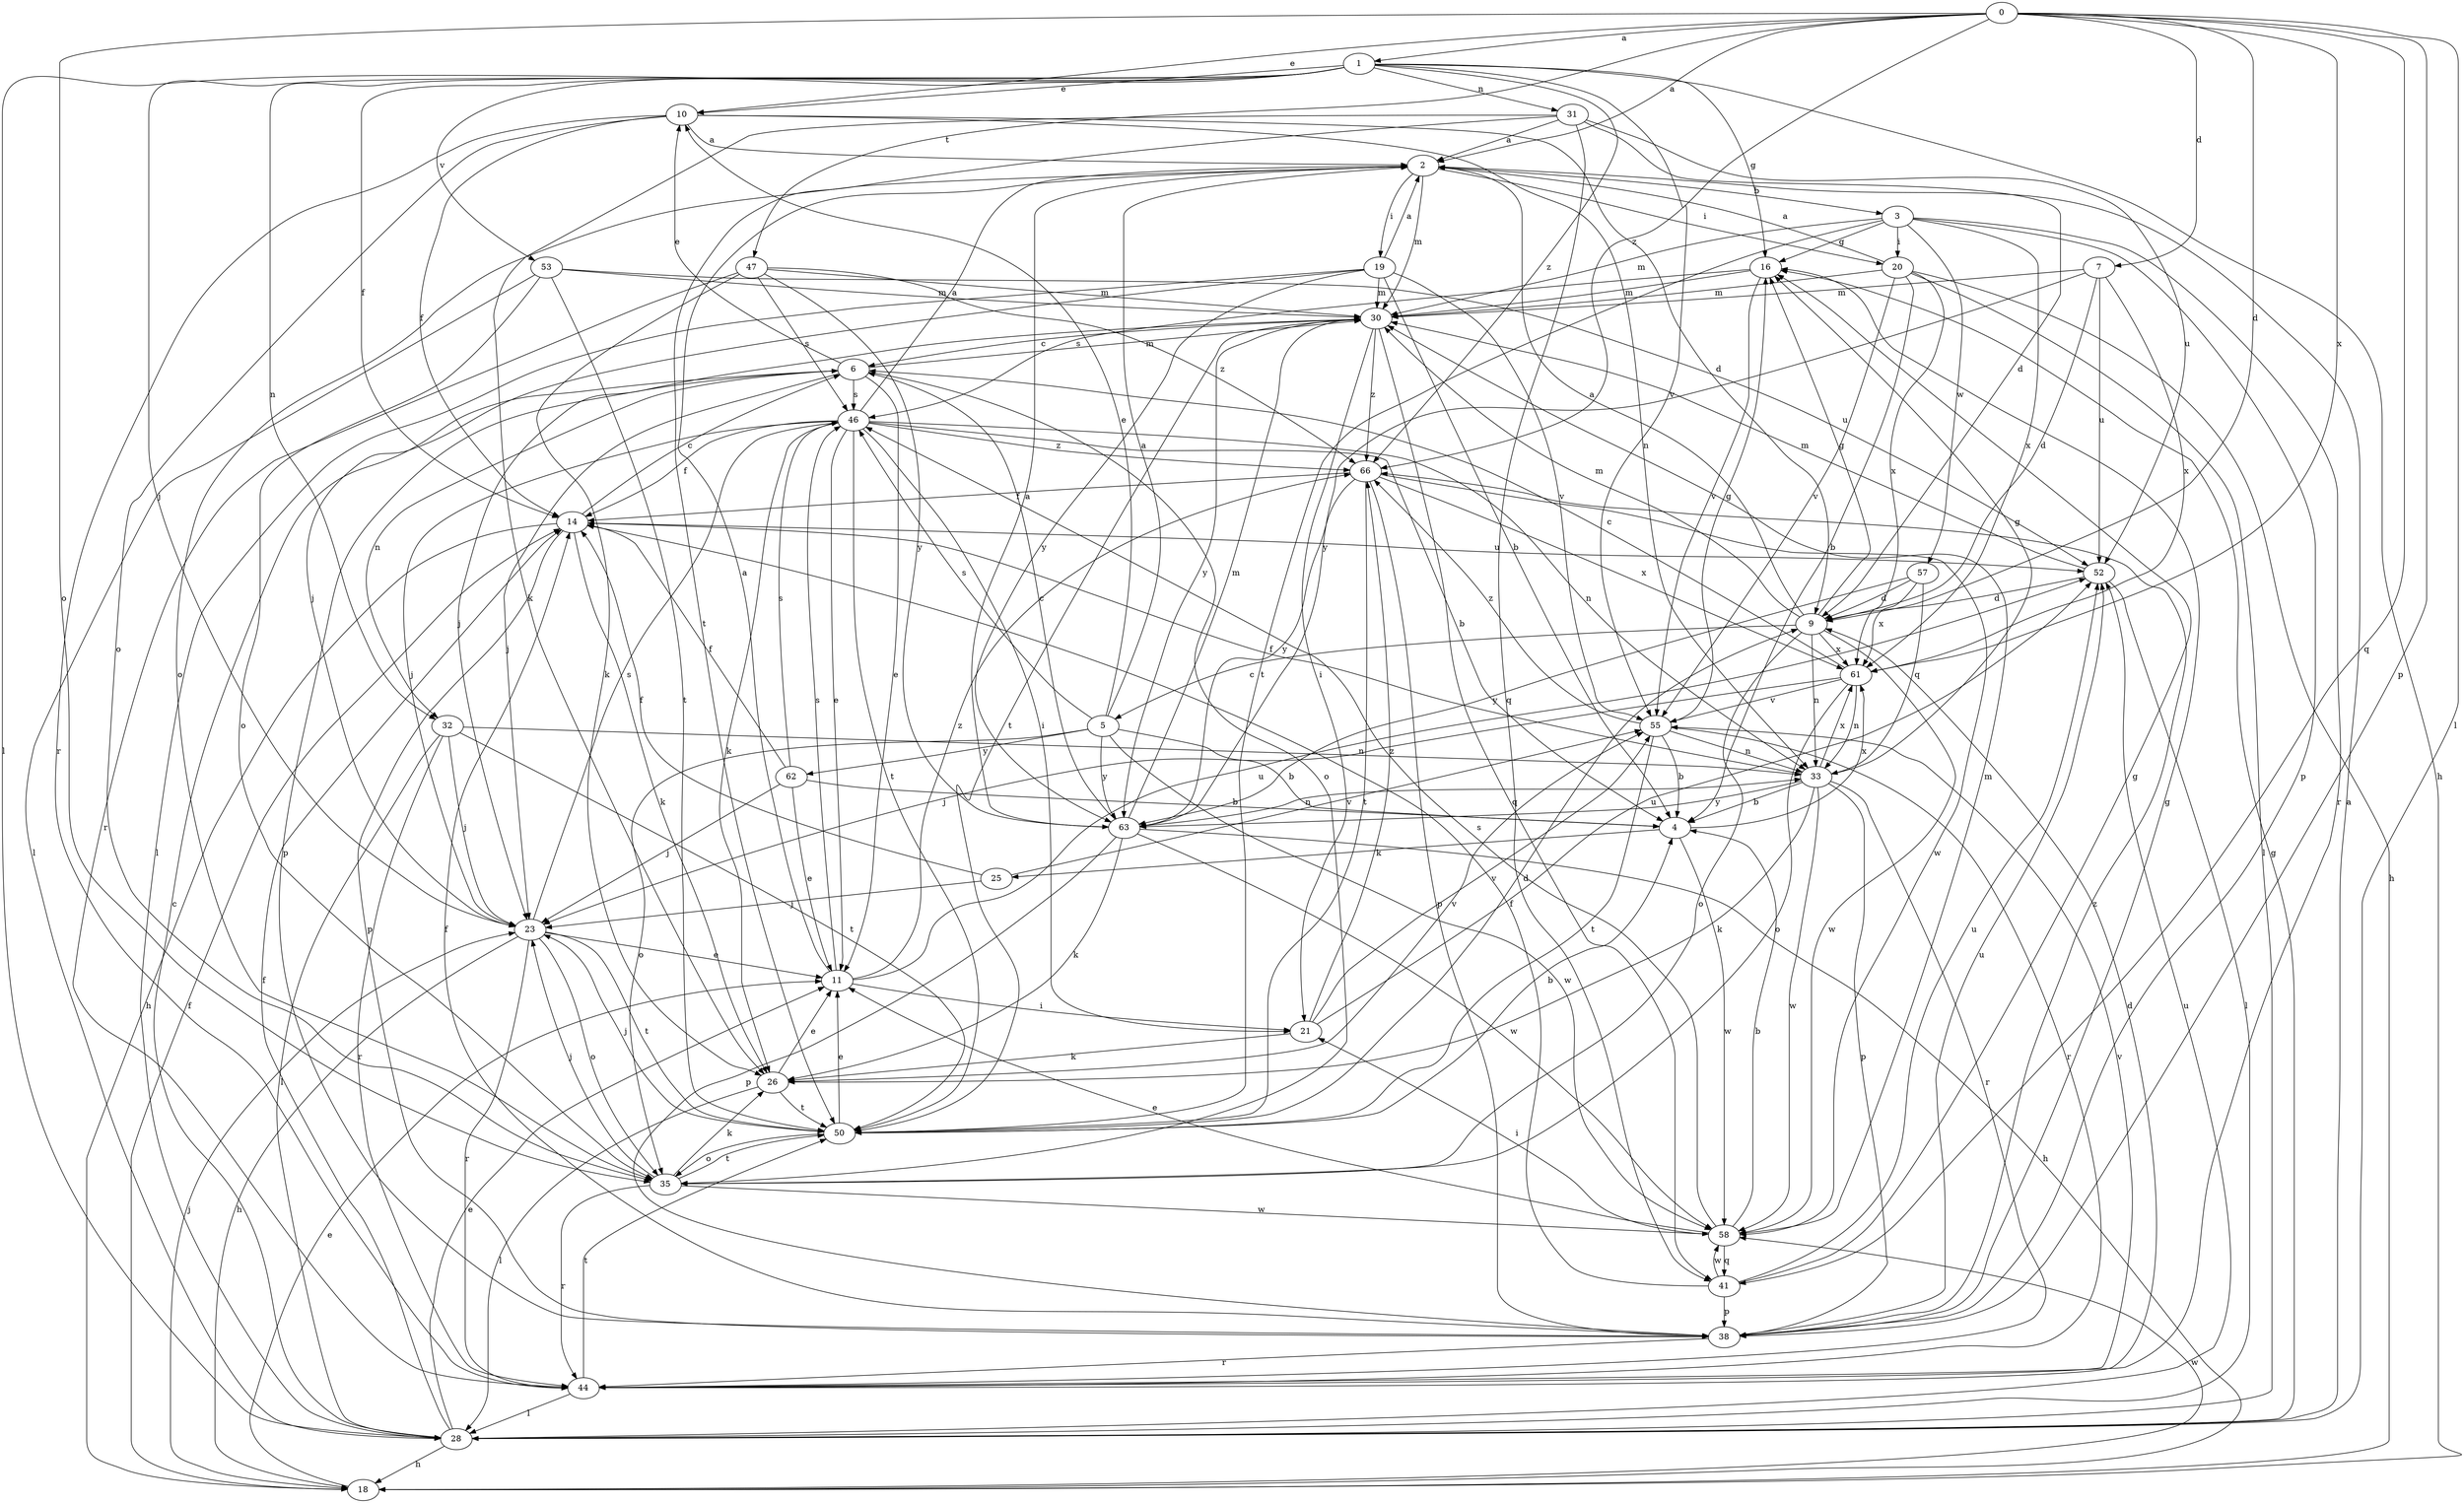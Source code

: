 strict digraph  {
0;
1;
2;
3;
4;
5;
6;
7;
9;
10;
11;
14;
16;
18;
19;
20;
21;
23;
25;
26;
28;
30;
31;
32;
33;
35;
38;
41;
44;
46;
47;
50;
52;
53;
55;
57;
58;
61;
62;
63;
66;
0 -> 1  [label=a];
0 -> 2  [label=a];
0 -> 7  [label=d];
0 -> 9  [label=d];
0 -> 10  [label=e];
0 -> 28  [label=l];
0 -> 35  [label=o];
0 -> 38  [label=p];
0 -> 41  [label=q];
0 -> 47  [label=t];
0 -> 61  [label=x];
0 -> 66  [label=z];
1 -> 10  [label=e];
1 -> 14  [label=f];
1 -> 16  [label=g];
1 -> 18  [label=h];
1 -> 23  [label=j];
1 -> 28  [label=l];
1 -> 31  [label=n];
1 -> 32  [label=n];
1 -> 53  [label=v];
1 -> 55  [label=v];
1 -> 66  [label=z];
2 -> 3  [label=b];
2 -> 19  [label=i];
2 -> 20  [label=i];
2 -> 30  [label=m];
2 -> 35  [label=o];
3 -> 16  [label=g];
3 -> 20  [label=i];
3 -> 30  [label=m];
3 -> 38  [label=p];
3 -> 44  [label=r];
3 -> 50  [label=t];
3 -> 57  [label=w];
3 -> 61  [label=x];
4 -> 25  [label=k];
4 -> 58  [label=w];
4 -> 61  [label=x];
5 -> 2  [label=a];
5 -> 4  [label=b];
5 -> 10  [label=e];
5 -> 35  [label=o];
5 -> 46  [label=s];
5 -> 58  [label=w];
5 -> 62  [label=y];
5 -> 63  [label=y];
6 -> 10  [label=e];
6 -> 11  [label=e];
6 -> 23  [label=j];
6 -> 30  [label=m];
6 -> 32  [label=n];
6 -> 35  [label=o];
6 -> 38  [label=p];
6 -> 46  [label=s];
7 -> 9  [label=d];
7 -> 30  [label=m];
7 -> 52  [label=u];
7 -> 61  [label=x];
7 -> 63  [label=y];
9 -> 2  [label=a];
9 -> 5  [label=c];
9 -> 16  [label=g];
9 -> 30  [label=m];
9 -> 33  [label=n];
9 -> 35  [label=o];
9 -> 58  [label=w];
9 -> 61  [label=x];
10 -> 2  [label=a];
10 -> 9  [label=d];
10 -> 14  [label=f];
10 -> 33  [label=n];
10 -> 35  [label=o];
10 -> 44  [label=r];
11 -> 2  [label=a];
11 -> 21  [label=i];
11 -> 46  [label=s];
11 -> 52  [label=u];
11 -> 66  [label=z];
14 -> 6  [label=c];
14 -> 18  [label=h];
14 -> 26  [label=k];
14 -> 38  [label=p];
14 -> 52  [label=u];
16 -> 30  [label=m];
16 -> 46  [label=s];
16 -> 55  [label=v];
18 -> 11  [label=e];
18 -> 14  [label=f];
18 -> 23  [label=j];
18 -> 58  [label=w];
19 -> 2  [label=a];
19 -> 4  [label=b];
19 -> 23  [label=j];
19 -> 28  [label=l];
19 -> 30  [label=m];
19 -> 55  [label=v];
19 -> 63  [label=y];
20 -> 2  [label=a];
20 -> 4  [label=b];
20 -> 18  [label=h];
20 -> 28  [label=l];
20 -> 30  [label=m];
20 -> 55  [label=v];
20 -> 61  [label=x];
21 -> 26  [label=k];
21 -> 52  [label=u];
21 -> 55  [label=v];
21 -> 66  [label=z];
23 -> 11  [label=e];
23 -> 18  [label=h];
23 -> 35  [label=o];
23 -> 44  [label=r];
23 -> 46  [label=s];
23 -> 50  [label=t];
25 -> 14  [label=f];
25 -> 23  [label=j];
25 -> 55  [label=v];
26 -> 11  [label=e];
26 -> 28  [label=l];
26 -> 50  [label=t];
26 -> 55  [label=v];
28 -> 2  [label=a];
28 -> 6  [label=c];
28 -> 11  [label=e];
28 -> 14  [label=f];
28 -> 16  [label=g];
28 -> 18  [label=h];
28 -> 52  [label=u];
30 -> 6  [label=c];
30 -> 21  [label=i];
30 -> 23  [label=j];
30 -> 41  [label=q];
30 -> 50  [label=t];
30 -> 63  [label=y];
30 -> 66  [label=z];
31 -> 2  [label=a];
31 -> 9  [label=d];
31 -> 26  [label=k];
31 -> 41  [label=q];
31 -> 50  [label=t];
31 -> 52  [label=u];
32 -> 23  [label=j];
32 -> 28  [label=l];
32 -> 33  [label=n];
32 -> 44  [label=r];
32 -> 50  [label=t];
33 -> 4  [label=b];
33 -> 14  [label=f];
33 -> 16  [label=g];
33 -> 26  [label=k];
33 -> 38  [label=p];
33 -> 44  [label=r];
33 -> 58  [label=w];
33 -> 61  [label=x];
33 -> 63  [label=y];
35 -> 23  [label=j];
35 -> 26  [label=k];
35 -> 44  [label=r];
35 -> 50  [label=t];
35 -> 58  [label=w];
38 -> 14  [label=f];
38 -> 16  [label=g];
38 -> 44  [label=r];
38 -> 52  [label=u];
38 -> 66  [label=z];
41 -> 14  [label=f];
41 -> 16  [label=g];
41 -> 38  [label=p];
41 -> 52  [label=u];
41 -> 58  [label=w];
44 -> 9  [label=d];
44 -> 28  [label=l];
44 -> 50  [label=t];
44 -> 55  [label=v];
46 -> 2  [label=a];
46 -> 4  [label=b];
46 -> 11  [label=e];
46 -> 14  [label=f];
46 -> 21  [label=i];
46 -> 23  [label=j];
46 -> 26  [label=k];
46 -> 33  [label=n];
46 -> 50  [label=t];
46 -> 66  [label=z];
47 -> 26  [label=k];
47 -> 30  [label=m];
47 -> 44  [label=r];
47 -> 46  [label=s];
47 -> 63  [label=y];
47 -> 66  [label=z];
50 -> 4  [label=b];
50 -> 9  [label=d];
50 -> 11  [label=e];
50 -> 23  [label=j];
50 -> 35  [label=o];
52 -> 9  [label=d];
52 -> 28  [label=l];
52 -> 30  [label=m];
53 -> 28  [label=l];
53 -> 30  [label=m];
53 -> 35  [label=o];
53 -> 50  [label=t];
53 -> 52  [label=u];
55 -> 4  [label=b];
55 -> 16  [label=g];
55 -> 33  [label=n];
55 -> 44  [label=r];
55 -> 50  [label=t];
55 -> 66  [label=z];
57 -> 9  [label=d];
57 -> 61  [label=x];
57 -> 63  [label=y];
57 -> 33  [label=q];
58 -> 4  [label=b];
58 -> 11  [label=e];
58 -> 21  [label=i];
58 -> 30  [label=m];
58 -> 41  [label=q];
58 -> 46  [label=s];
61 -> 6  [label=c];
61 -> 23  [label=j];
61 -> 33  [label=n];
61 -> 35  [label=o];
61 -> 55  [label=v];
62 -> 4  [label=b];
62 -> 11  [label=e];
62 -> 14  [label=f];
62 -> 23  [label=j];
62 -> 46  [label=s];
63 -> 2  [label=a];
63 -> 6  [label=c];
63 -> 18  [label=h];
63 -> 26  [label=k];
63 -> 30  [label=m];
63 -> 33  [label=n];
63 -> 38  [label=p];
63 -> 58  [label=w];
66 -> 14  [label=f];
66 -> 38  [label=p];
66 -> 50  [label=t];
66 -> 58  [label=w];
66 -> 61  [label=x];
66 -> 63  [label=y];
}
